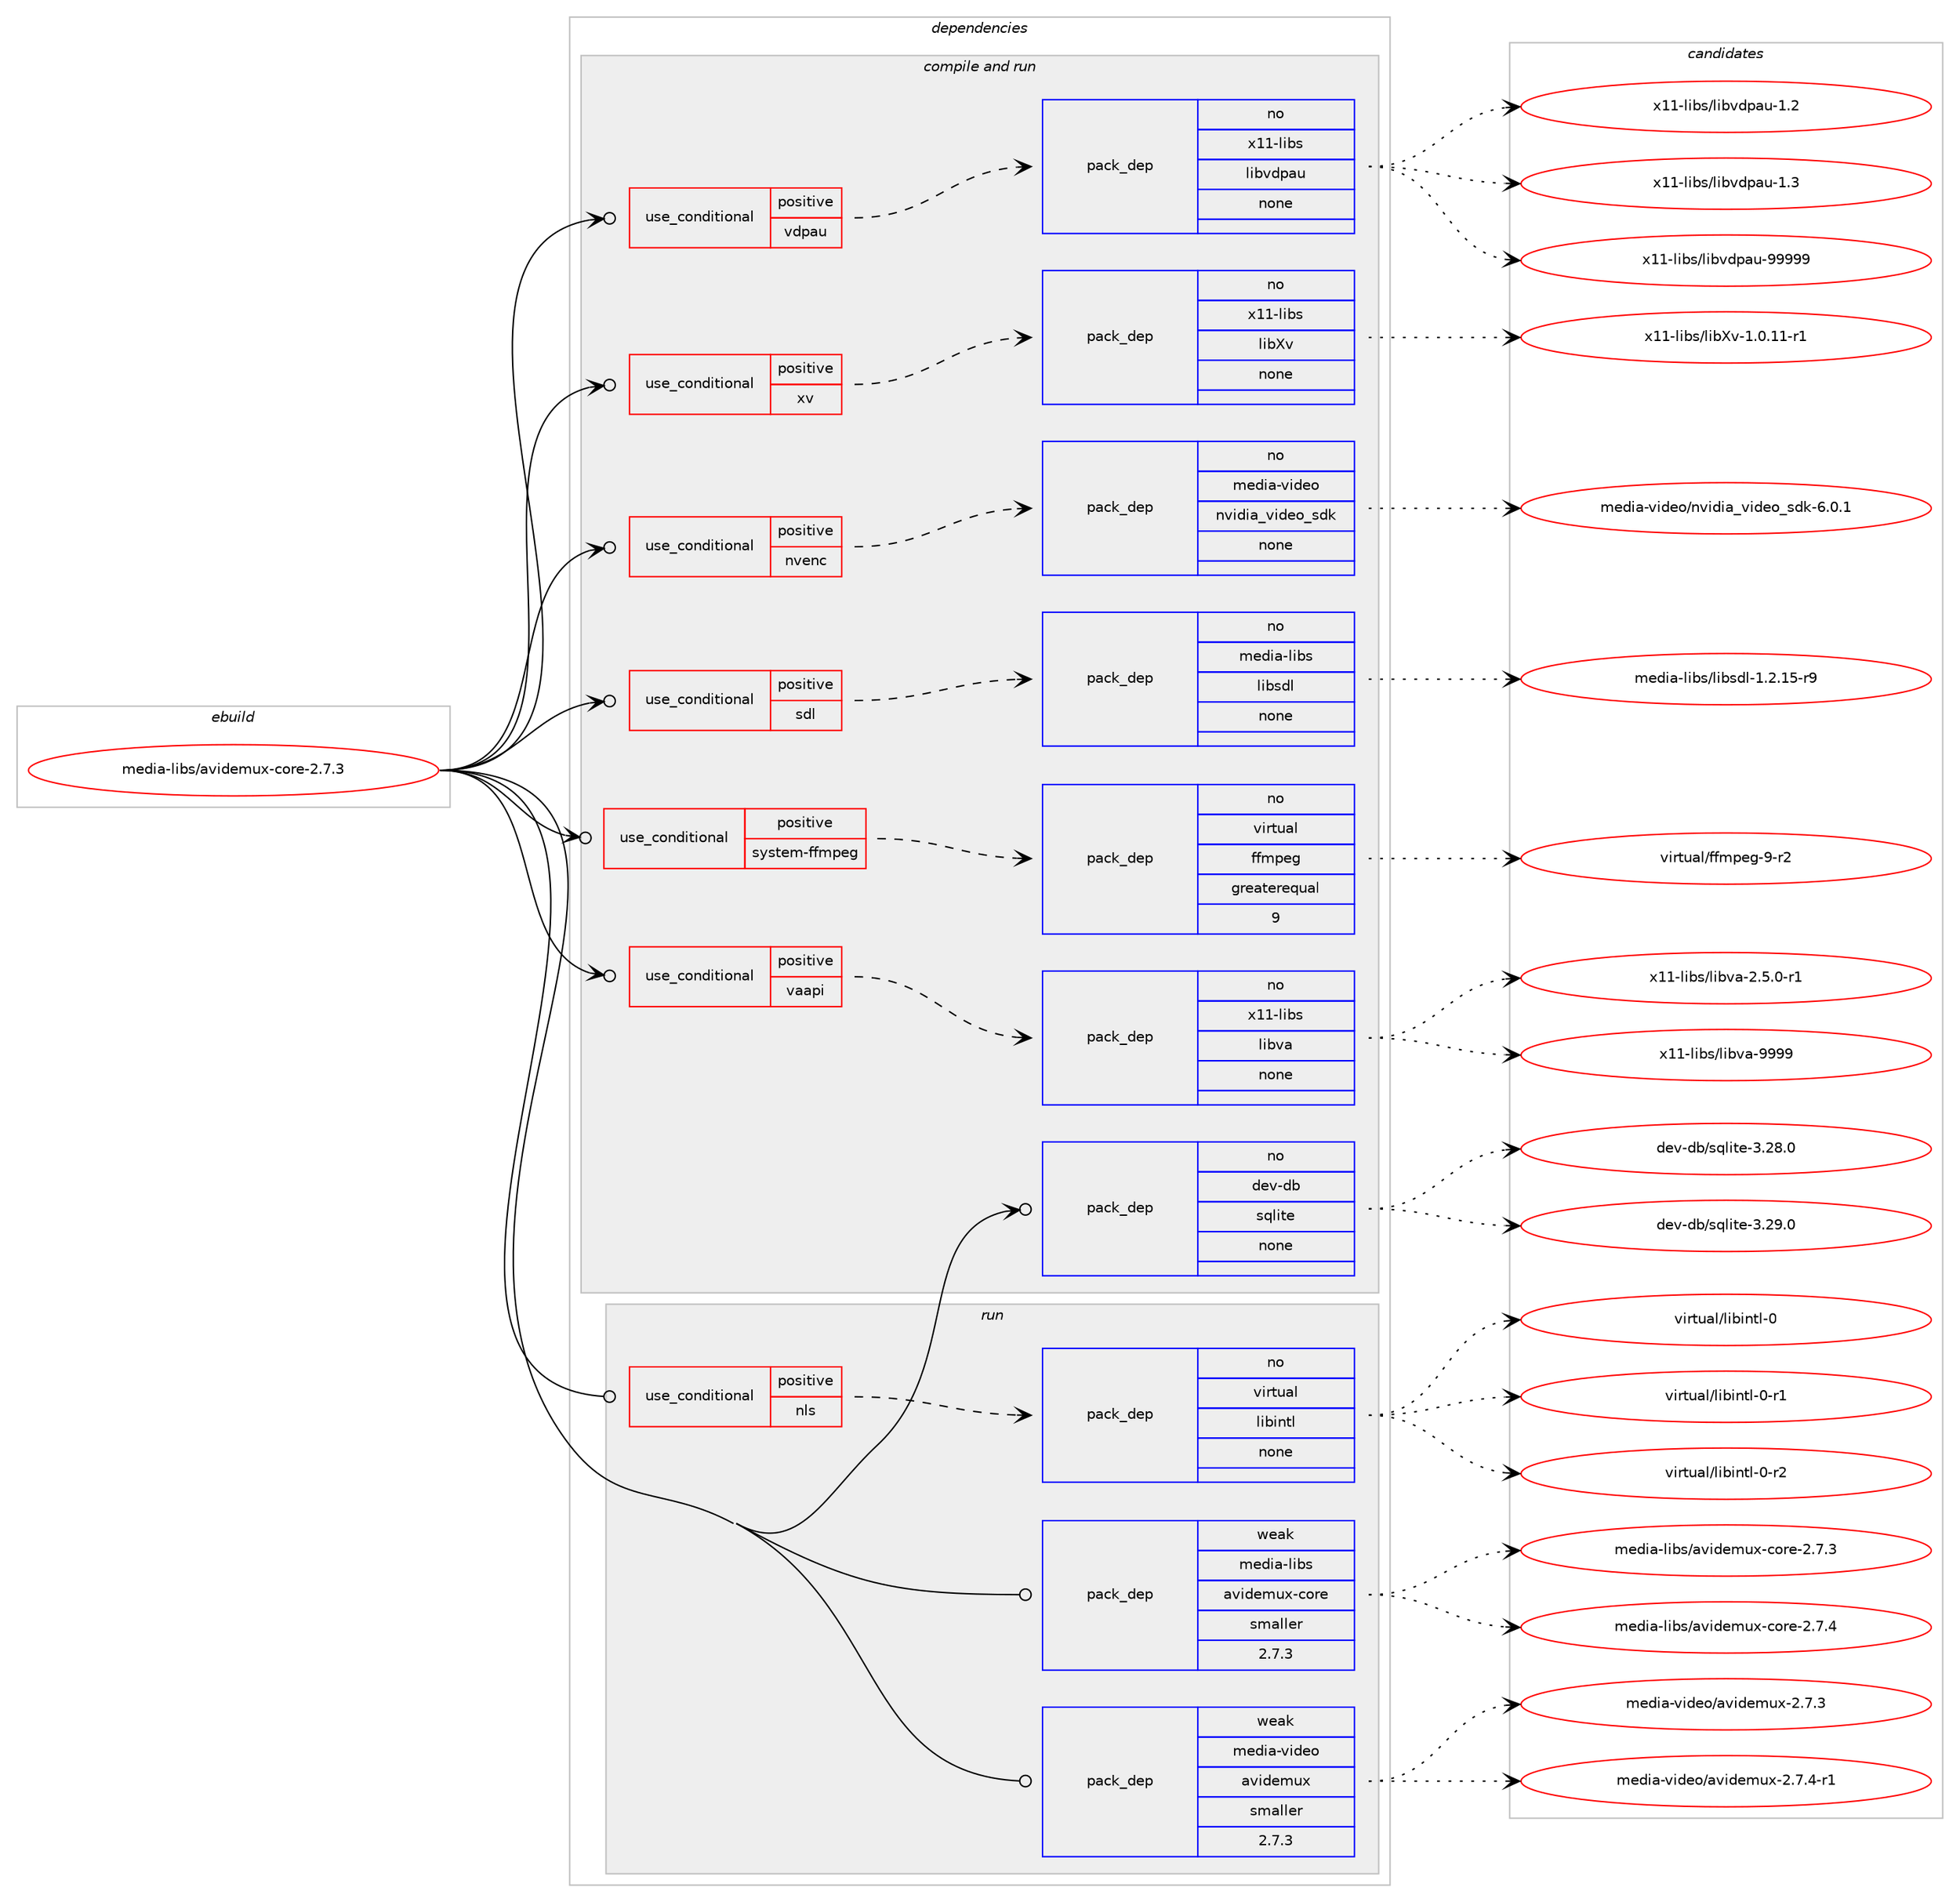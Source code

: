 digraph prolog {

# *************
# Graph options
# *************

newrank=true;
concentrate=true;
compound=true;
graph [rankdir=LR,fontname=Helvetica,fontsize=10,ranksep=1.5];#, ranksep=2.5, nodesep=0.2];
edge  [arrowhead=vee];
node  [fontname=Helvetica,fontsize=10];

# **********
# The ebuild
# **********

subgraph cluster_leftcol {
color=gray;
rank=same;
label=<<i>ebuild</i>>;
id [label="media-libs/avidemux-core-2.7.3", color=red, width=4, href="../media-libs/avidemux-core-2.7.3.svg"];
}

# ****************
# The dependencies
# ****************

subgraph cluster_midcol {
color=gray;
label=<<i>dependencies</i>>;
subgraph cluster_compile {
fillcolor="#eeeeee";
style=filled;
label=<<i>compile</i>>;
}
subgraph cluster_compileandrun {
fillcolor="#eeeeee";
style=filled;
label=<<i>compile and run</i>>;
subgraph cond190705 {
dependency784405 [label=<<TABLE BORDER="0" CELLBORDER="1" CELLSPACING="0" CELLPADDING="4"><TR><TD ROWSPAN="3" CELLPADDING="10">use_conditional</TD></TR><TR><TD>positive</TD></TR><TR><TD>nvenc</TD></TR></TABLE>>, shape=none, color=red];
subgraph pack580091 {
dependency784406 [label=<<TABLE BORDER="0" CELLBORDER="1" CELLSPACING="0" CELLPADDING="4" WIDTH="220"><TR><TD ROWSPAN="6" CELLPADDING="30">pack_dep</TD></TR><TR><TD WIDTH="110">no</TD></TR><TR><TD>media-video</TD></TR><TR><TD>nvidia_video_sdk</TD></TR><TR><TD>none</TD></TR><TR><TD></TD></TR></TABLE>>, shape=none, color=blue];
}
dependency784405:e -> dependency784406:w [weight=20,style="dashed",arrowhead="vee"];
}
id:e -> dependency784405:w [weight=20,style="solid",arrowhead="odotvee"];
subgraph cond190706 {
dependency784407 [label=<<TABLE BORDER="0" CELLBORDER="1" CELLSPACING="0" CELLPADDING="4"><TR><TD ROWSPAN="3" CELLPADDING="10">use_conditional</TD></TR><TR><TD>positive</TD></TR><TR><TD>sdl</TD></TR></TABLE>>, shape=none, color=red];
subgraph pack580092 {
dependency784408 [label=<<TABLE BORDER="0" CELLBORDER="1" CELLSPACING="0" CELLPADDING="4" WIDTH="220"><TR><TD ROWSPAN="6" CELLPADDING="30">pack_dep</TD></TR><TR><TD WIDTH="110">no</TD></TR><TR><TD>media-libs</TD></TR><TR><TD>libsdl</TD></TR><TR><TD>none</TD></TR><TR><TD></TD></TR></TABLE>>, shape=none, color=blue];
}
dependency784407:e -> dependency784408:w [weight=20,style="dashed",arrowhead="vee"];
}
id:e -> dependency784407:w [weight=20,style="solid",arrowhead="odotvee"];
subgraph cond190707 {
dependency784409 [label=<<TABLE BORDER="0" CELLBORDER="1" CELLSPACING="0" CELLPADDING="4"><TR><TD ROWSPAN="3" CELLPADDING="10">use_conditional</TD></TR><TR><TD>positive</TD></TR><TR><TD>system-ffmpeg</TD></TR></TABLE>>, shape=none, color=red];
subgraph pack580093 {
dependency784410 [label=<<TABLE BORDER="0" CELLBORDER="1" CELLSPACING="0" CELLPADDING="4" WIDTH="220"><TR><TD ROWSPAN="6" CELLPADDING="30">pack_dep</TD></TR><TR><TD WIDTH="110">no</TD></TR><TR><TD>virtual</TD></TR><TR><TD>ffmpeg</TD></TR><TR><TD>greaterequal</TD></TR><TR><TD>9</TD></TR></TABLE>>, shape=none, color=blue];
}
dependency784409:e -> dependency784410:w [weight=20,style="dashed",arrowhead="vee"];
}
id:e -> dependency784409:w [weight=20,style="solid",arrowhead="odotvee"];
subgraph cond190708 {
dependency784411 [label=<<TABLE BORDER="0" CELLBORDER="1" CELLSPACING="0" CELLPADDING="4"><TR><TD ROWSPAN="3" CELLPADDING="10">use_conditional</TD></TR><TR><TD>positive</TD></TR><TR><TD>vaapi</TD></TR></TABLE>>, shape=none, color=red];
subgraph pack580094 {
dependency784412 [label=<<TABLE BORDER="0" CELLBORDER="1" CELLSPACING="0" CELLPADDING="4" WIDTH="220"><TR><TD ROWSPAN="6" CELLPADDING="30">pack_dep</TD></TR><TR><TD WIDTH="110">no</TD></TR><TR><TD>x11-libs</TD></TR><TR><TD>libva</TD></TR><TR><TD>none</TD></TR><TR><TD></TD></TR></TABLE>>, shape=none, color=blue];
}
dependency784411:e -> dependency784412:w [weight=20,style="dashed",arrowhead="vee"];
}
id:e -> dependency784411:w [weight=20,style="solid",arrowhead="odotvee"];
subgraph cond190709 {
dependency784413 [label=<<TABLE BORDER="0" CELLBORDER="1" CELLSPACING="0" CELLPADDING="4"><TR><TD ROWSPAN="3" CELLPADDING="10">use_conditional</TD></TR><TR><TD>positive</TD></TR><TR><TD>vdpau</TD></TR></TABLE>>, shape=none, color=red];
subgraph pack580095 {
dependency784414 [label=<<TABLE BORDER="0" CELLBORDER="1" CELLSPACING="0" CELLPADDING="4" WIDTH="220"><TR><TD ROWSPAN="6" CELLPADDING="30">pack_dep</TD></TR><TR><TD WIDTH="110">no</TD></TR><TR><TD>x11-libs</TD></TR><TR><TD>libvdpau</TD></TR><TR><TD>none</TD></TR><TR><TD></TD></TR></TABLE>>, shape=none, color=blue];
}
dependency784413:e -> dependency784414:w [weight=20,style="dashed",arrowhead="vee"];
}
id:e -> dependency784413:w [weight=20,style="solid",arrowhead="odotvee"];
subgraph cond190710 {
dependency784415 [label=<<TABLE BORDER="0" CELLBORDER="1" CELLSPACING="0" CELLPADDING="4"><TR><TD ROWSPAN="3" CELLPADDING="10">use_conditional</TD></TR><TR><TD>positive</TD></TR><TR><TD>xv</TD></TR></TABLE>>, shape=none, color=red];
subgraph pack580096 {
dependency784416 [label=<<TABLE BORDER="0" CELLBORDER="1" CELLSPACING="0" CELLPADDING="4" WIDTH="220"><TR><TD ROWSPAN="6" CELLPADDING="30">pack_dep</TD></TR><TR><TD WIDTH="110">no</TD></TR><TR><TD>x11-libs</TD></TR><TR><TD>libXv</TD></TR><TR><TD>none</TD></TR><TR><TD></TD></TR></TABLE>>, shape=none, color=blue];
}
dependency784415:e -> dependency784416:w [weight=20,style="dashed",arrowhead="vee"];
}
id:e -> dependency784415:w [weight=20,style="solid",arrowhead="odotvee"];
subgraph pack580097 {
dependency784417 [label=<<TABLE BORDER="0" CELLBORDER="1" CELLSPACING="0" CELLPADDING="4" WIDTH="220"><TR><TD ROWSPAN="6" CELLPADDING="30">pack_dep</TD></TR><TR><TD WIDTH="110">no</TD></TR><TR><TD>dev-db</TD></TR><TR><TD>sqlite</TD></TR><TR><TD>none</TD></TR><TR><TD></TD></TR></TABLE>>, shape=none, color=blue];
}
id:e -> dependency784417:w [weight=20,style="solid",arrowhead="odotvee"];
}
subgraph cluster_run {
fillcolor="#eeeeee";
style=filled;
label=<<i>run</i>>;
subgraph cond190711 {
dependency784418 [label=<<TABLE BORDER="0" CELLBORDER="1" CELLSPACING="0" CELLPADDING="4"><TR><TD ROWSPAN="3" CELLPADDING="10">use_conditional</TD></TR><TR><TD>positive</TD></TR><TR><TD>nls</TD></TR></TABLE>>, shape=none, color=red];
subgraph pack580098 {
dependency784419 [label=<<TABLE BORDER="0" CELLBORDER="1" CELLSPACING="0" CELLPADDING="4" WIDTH="220"><TR><TD ROWSPAN="6" CELLPADDING="30">pack_dep</TD></TR><TR><TD WIDTH="110">no</TD></TR><TR><TD>virtual</TD></TR><TR><TD>libintl</TD></TR><TR><TD>none</TD></TR><TR><TD></TD></TR></TABLE>>, shape=none, color=blue];
}
dependency784418:e -> dependency784419:w [weight=20,style="dashed",arrowhead="vee"];
}
id:e -> dependency784418:w [weight=20,style="solid",arrowhead="odot"];
subgraph pack580099 {
dependency784420 [label=<<TABLE BORDER="0" CELLBORDER="1" CELLSPACING="0" CELLPADDING="4" WIDTH="220"><TR><TD ROWSPAN="6" CELLPADDING="30">pack_dep</TD></TR><TR><TD WIDTH="110">weak</TD></TR><TR><TD>media-libs</TD></TR><TR><TD>avidemux-core</TD></TR><TR><TD>smaller</TD></TR><TR><TD>2.7.3</TD></TR></TABLE>>, shape=none, color=blue];
}
id:e -> dependency784420:w [weight=20,style="solid",arrowhead="odot"];
subgraph pack580100 {
dependency784421 [label=<<TABLE BORDER="0" CELLBORDER="1" CELLSPACING="0" CELLPADDING="4" WIDTH="220"><TR><TD ROWSPAN="6" CELLPADDING="30">pack_dep</TD></TR><TR><TD WIDTH="110">weak</TD></TR><TR><TD>media-video</TD></TR><TR><TD>avidemux</TD></TR><TR><TD>smaller</TD></TR><TR><TD>2.7.3</TD></TR></TABLE>>, shape=none, color=blue];
}
id:e -> dependency784421:w [weight=20,style="solid",arrowhead="odot"];
}
}

# **************
# The candidates
# **************

subgraph cluster_choices {
rank=same;
color=gray;
label=<<i>candidates</i>>;

subgraph choice580091 {
color=black;
nodesep=1;
choice109101100105974511810510010111147110118105100105979511810510010111195115100107455446484649 [label="media-video/nvidia_video_sdk-6.0.1", color=red, width=4,href="../media-video/nvidia_video_sdk-6.0.1.svg"];
dependency784406:e -> choice109101100105974511810510010111147110118105100105979511810510010111195115100107455446484649:w [style=dotted,weight="100"];
}
subgraph choice580092 {
color=black;
nodesep=1;
choice1091011001059745108105981154710810598115100108454946504649534511457 [label="media-libs/libsdl-1.2.15-r9", color=red, width=4,href="../media-libs/libsdl-1.2.15-r9.svg"];
dependency784408:e -> choice1091011001059745108105981154710810598115100108454946504649534511457:w [style=dotted,weight="100"];
}
subgraph choice580093 {
color=black;
nodesep=1;
choice118105114116117971084710210210911210110345574511450 [label="virtual/ffmpeg-9-r2", color=red, width=4,href="../virtual/ffmpeg-9-r2.svg"];
dependency784410:e -> choice118105114116117971084710210210911210110345574511450:w [style=dotted,weight="100"];
}
subgraph choice580094 {
color=black;
nodesep=1;
choice120494945108105981154710810598118974550465346484511449 [label="x11-libs/libva-2.5.0-r1", color=red, width=4,href="../x11-libs/libva-2.5.0-r1.svg"];
choice120494945108105981154710810598118974557575757 [label="x11-libs/libva-9999", color=red, width=4,href="../x11-libs/libva-9999.svg"];
dependency784412:e -> choice120494945108105981154710810598118974550465346484511449:w [style=dotted,weight="100"];
dependency784412:e -> choice120494945108105981154710810598118974557575757:w [style=dotted,weight="100"];
}
subgraph choice580095 {
color=black;
nodesep=1;
choice1204949451081059811547108105981181001129711745494650 [label="x11-libs/libvdpau-1.2", color=red, width=4,href="../x11-libs/libvdpau-1.2.svg"];
choice1204949451081059811547108105981181001129711745494651 [label="x11-libs/libvdpau-1.3", color=red, width=4,href="../x11-libs/libvdpau-1.3.svg"];
choice12049494510810598115471081059811810011297117455757575757 [label="x11-libs/libvdpau-99999", color=red, width=4,href="../x11-libs/libvdpau-99999.svg"];
dependency784414:e -> choice1204949451081059811547108105981181001129711745494650:w [style=dotted,weight="100"];
dependency784414:e -> choice1204949451081059811547108105981181001129711745494651:w [style=dotted,weight="100"];
dependency784414:e -> choice12049494510810598115471081059811810011297117455757575757:w [style=dotted,weight="100"];
}
subgraph choice580096 {
color=black;
nodesep=1;
choice12049494510810598115471081059888118454946484649494511449 [label="x11-libs/libXv-1.0.11-r1", color=red, width=4,href="../x11-libs/libXv-1.0.11-r1.svg"];
dependency784416:e -> choice12049494510810598115471081059888118454946484649494511449:w [style=dotted,weight="100"];
}
subgraph choice580097 {
color=black;
nodesep=1;
choice10010111845100984711511310810511610145514650564648 [label="dev-db/sqlite-3.28.0", color=red, width=4,href="../dev-db/sqlite-3.28.0.svg"];
choice10010111845100984711511310810511610145514650574648 [label="dev-db/sqlite-3.29.0", color=red, width=4,href="../dev-db/sqlite-3.29.0.svg"];
dependency784417:e -> choice10010111845100984711511310810511610145514650564648:w [style=dotted,weight="100"];
dependency784417:e -> choice10010111845100984711511310810511610145514650574648:w [style=dotted,weight="100"];
}
subgraph choice580098 {
color=black;
nodesep=1;
choice1181051141161179710847108105981051101161084548 [label="virtual/libintl-0", color=red, width=4,href="../virtual/libintl-0.svg"];
choice11810511411611797108471081059810511011610845484511449 [label="virtual/libintl-0-r1", color=red, width=4,href="../virtual/libintl-0-r1.svg"];
choice11810511411611797108471081059810511011610845484511450 [label="virtual/libintl-0-r2", color=red, width=4,href="../virtual/libintl-0-r2.svg"];
dependency784419:e -> choice1181051141161179710847108105981051101161084548:w [style=dotted,weight="100"];
dependency784419:e -> choice11810511411611797108471081059810511011610845484511449:w [style=dotted,weight="100"];
dependency784419:e -> choice11810511411611797108471081059810511011610845484511450:w [style=dotted,weight="100"];
}
subgraph choice580099 {
color=black;
nodesep=1;
choice10910110010597451081059811547971181051001011091171204599111114101455046554651 [label="media-libs/avidemux-core-2.7.3", color=red, width=4,href="../media-libs/avidemux-core-2.7.3.svg"];
choice10910110010597451081059811547971181051001011091171204599111114101455046554652 [label="media-libs/avidemux-core-2.7.4", color=red, width=4,href="../media-libs/avidemux-core-2.7.4.svg"];
dependency784420:e -> choice10910110010597451081059811547971181051001011091171204599111114101455046554651:w [style=dotted,weight="100"];
dependency784420:e -> choice10910110010597451081059811547971181051001011091171204599111114101455046554652:w [style=dotted,weight="100"];
}
subgraph choice580100 {
color=black;
nodesep=1;
choice10910110010597451181051001011114797118105100101109117120455046554651 [label="media-video/avidemux-2.7.3", color=red, width=4,href="../media-video/avidemux-2.7.3.svg"];
choice109101100105974511810510010111147971181051001011091171204550465546524511449 [label="media-video/avidemux-2.7.4-r1", color=red, width=4,href="../media-video/avidemux-2.7.4-r1.svg"];
dependency784421:e -> choice10910110010597451181051001011114797118105100101109117120455046554651:w [style=dotted,weight="100"];
dependency784421:e -> choice109101100105974511810510010111147971181051001011091171204550465546524511449:w [style=dotted,weight="100"];
}
}

}
